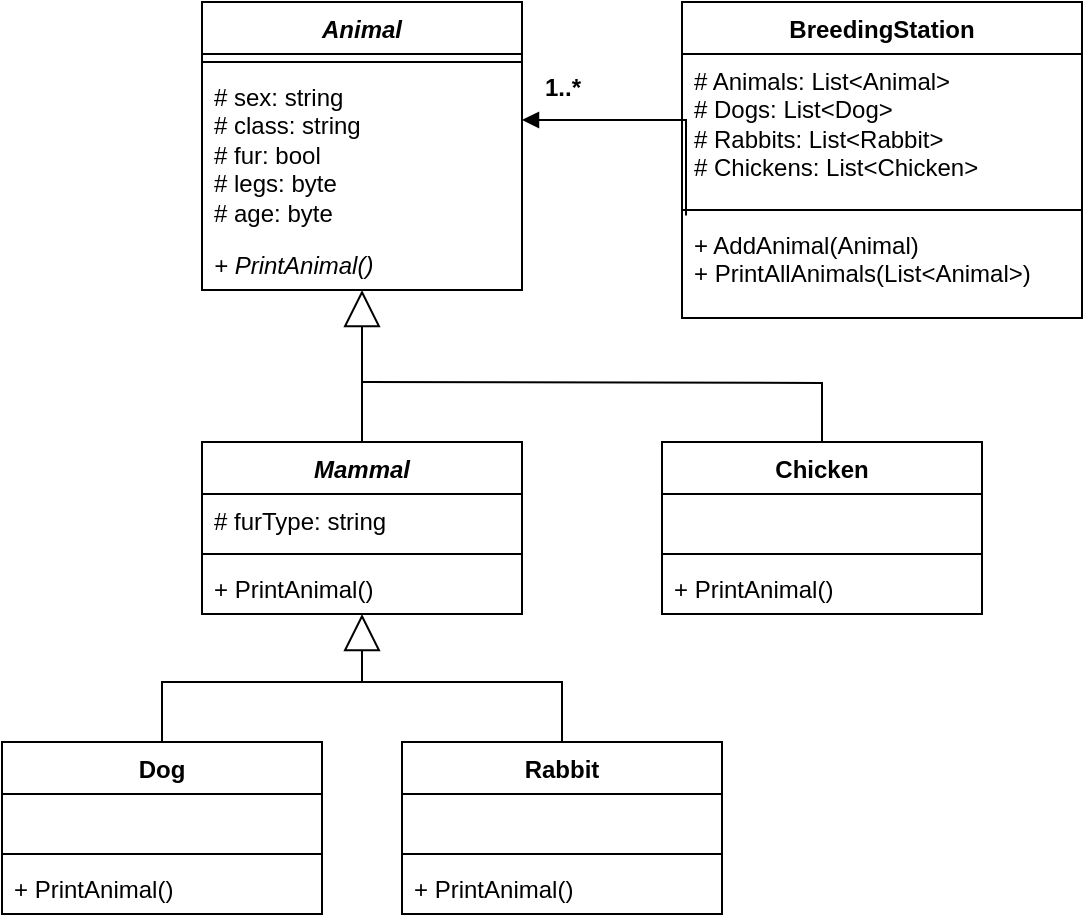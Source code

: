 <mxfile version="21.7.1" type="device">
  <diagram id="C5RBs43oDa-KdzZeNtuy" name="Page-1">
    <mxGraphModel dx="1877" dy="574" grid="1" gridSize="10" guides="1" tooltips="1" connect="1" arrows="1" fold="1" page="1" pageScale="1" pageWidth="827" pageHeight="1169" math="0" shadow="0">
      <root>
        <mxCell id="WIyWlLk6GJQsqaUBKTNV-0" />
        <mxCell id="WIyWlLk6GJQsqaUBKTNV-1" parent="WIyWlLk6GJQsqaUBKTNV-0" />
        <mxCell id="F7OVti9vhl8IU22amz1F-0" value="&lt;i&gt;Animal&lt;/i&gt;" style="swimlane;fontStyle=1;align=center;verticalAlign=top;childLayout=stackLayout;horizontal=1;startSize=26;horizontalStack=0;resizeParent=1;resizeParentMax=0;resizeLast=0;collapsible=1;marginBottom=0;whiteSpace=wrap;html=1;" vertex="1" parent="WIyWlLk6GJQsqaUBKTNV-1">
          <mxGeometry y="60" width="160" height="144" as="geometry" />
        </mxCell>
        <mxCell id="F7OVti9vhl8IU22amz1F-2" value="" style="line;strokeWidth=1;fillColor=none;align=left;verticalAlign=middle;spacingTop=-1;spacingLeft=3;spacingRight=3;rotatable=0;labelPosition=right;points=[];portConstraint=eastwest;strokeColor=inherit;" vertex="1" parent="F7OVti9vhl8IU22amz1F-0">
          <mxGeometry y="26" width="160" height="8" as="geometry" />
        </mxCell>
        <mxCell id="F7OVti9vhl8IU22amz1F-1" value="# sex: string&lt;br&gt;# class: string&lt;br style=&quot;border-color: var(--border-color);&quot;&gt;# fur: bool&lt;br&gt;# legs: byte&lt;br&gt;# age: byte" style="text;strokeColor=none;fillColor=none;align=left;verticalAlign=top;spacingLeft=4;spacingRight=4;overflow=hidden;rotatable=0;points=[[0,0.5],[1,0.5]];portConstraint=eastwest;whiteSpace=wrap;html=1;" vertex="1" parent="F7OVti9vhl8IU22amz1F-0">
          <mxGeometry y="34" width="160" height="84" as="geometry" />
        </mxCell>
        <mxCell id="F7OVti9vhl8IU22amz1F-3" value="&lt;i&gt;+ PrintAnimal()&lt;/i&gt;" style="text;strokeColor=none;fillColor=none;align=left;verticalAlign=top;spacingLeft=4;spacingRight=4;overflow=hidden;rotatable=0;points=[[0,0.5],[1,0.5]];portConstraint=eastwest;whiteSpace=wrap;html=1;" vertex="1" parent="F7OVti9vhl8IU22amz1F-0">
          <mxGeometry y="118" width="160" height="26" as="geometry" />
        </mxCell>
        <mxCell id="F7OVti9vhl8IU22amz1F-4" value="&lt;i&gt;Mammal&lt;/i&gt;" style="swimlane;fontStyle=1;align=center;verticalAlign=top;childLayout=stackLayout;horizontal=1;startSize=26;horizontalStack=0;resizeParent=1;resizeParentMax=0;resizeLast=0;collapsible=1;marginBottom=0;whiteSpace=wrap;html=1;" vertex="1" parent="WIyWlLk6GJQsqaUBKTNV-1">
          <mxGeometry y="280" width="160" height="86" as="geometry" />
        </mxCell>
        <mxCell id="F7OVti9vhl8IU22amz1F-5" value="# furType: string" style="text;strokeColor=none;fillColor=none;align=left;verticalAlign=top;spacingLeft=4;spacingRight=4;overflow=hidden;rotatable=0;points=[[0,0.5],[1,0.5]];portConstraint=eastwest;whiteSpace=wrap;html=1;" vertex="1" parent="F7OVti9vhl8IU22amz1F-4">
          <mxGeometry y="26" width="160" height="26" as="geometry" />
        </mxCell>
        <mxCell id="F7OVti9vhl8IU22amz1F-6" value="" style="line;strokeWidth=1;fillColor=none;align=left;verticalAlign=middle;spacingTop=-1;spacingLeft=3;spacingRight=3;rotatable=0;labelPosition=right;points=[];portConstraint=eastwest;strokeColor=inherit;" vertex="1" parent="F7OVti9vhl8IU22amz1F-4">
          <mxGeometry y="52" width="160" height="8" as="geometry" />
        </mxCell>
        <mxCell id="F7OVti9vhl8IU22amz1F-7" value="+ PrintAnimal()" style="text;strokeColor=none;fillColor=none;align=left;verticalAlign=top;spacingLeft=4;spacingRight=4;overflow=hidden;rotatable=0;points=[[0,0.5],[1,0.5]];portConstraint=eastwest;whiteSpace=wrap;html=1;" vertex="1" parent="F7OVti9vhl8IU22amz1F-4">
          <mxGeometry y="60" width="160" height="26" as="geometry" />
        </mxCell>
        <mxCell id="F7OVti9vhl8IU22amz1F-8" value="BreedingStation" style="swimlane;fontStyle=1;align=center;verticalAlign=top;childLayout=stackLayout;horizontal=1;startSize=26;horizontalStack=0;resizeParent=1;resizeParentMax=0;resizeLast=0;collapsible=1;marginBottom=0;whiteSpace=wrap;html=1;" vertex="1" parent="WIyWlLk6GJQsqaUBKTNV-1">
          <mxGeometry x="240" y="60" width="200" height="158" as="geometry" />
        </mxCell>
        <mxCell id="F7OVti9vhl8IU22amz1F-9" value="# Animals: List&amp;lt;Animal&amp;gt;&lt;br&gt;# Dogs: List&amp;lt;Dog&amp;gt;&lt;br&gt;# Rabbits: List&amp;lt;Rabbit&amp;gt;&lt;br&gt;# Chickens: List&amp;lt;Chicken&amp;gt;" style="text;strokeColor=none;fillColor=none;align=left;verticalAlign=top;spacingLeft=4;spacingRight=4;overflow=hidden;rotatable=0;points=[[0,0.5],[1,0.5]];portConstraint=eastwest;whiteSpace=wrap;html=1;" vertex="1" parent="F7OVti9vhl8IU22amz1F-8">
          <mxGeometry y="26" width="200" height="74" as="geometry" />
        </mxCell>
        <mxCell id="F7OVti9vhl8IU22amz1F-10" value="" style="line;strokeWidth=1;fillColor=none;align=left;verticalAlign=middle;spacingTop=-1;spacingLeft=3;spacingRight=3;rotatable=0;labelPosition=right;points=[];portConstraint=eastwest;strokeColor=inherit;" vertex="1" parent="F7OVti9vhl8IU22amz1F-8">
          <mxGeometry y="100" width="200" height="8" as="geometry" />
        </mxCell>
        <mxCell id="F7OVti9vhl8IU22amz1F-11" value="+ AddAnimal(Animal)&lt;br&gt;+ PrintAllAnimals(List&amp;lt;Animal&amp;gt;)" style="text;strokeColor=none;fillColor=none;align=left;verticalAlign=top;spacingLeft=4;spacingRight=4;overflow=hidden;rotatable=0;points=[[0,0.5],[1,0.5]];portConstraint=eastwest;whiteSpace=wrap;html=1;" vertex="1" parent="F7OVti9vhl8IU22amz1F-8">
          <mxGeometry y="108" width="200" height="50" as="geometry" />
        </mxCell>
        <mxCell id="F7OVti9vhl8IU22amz1F-12" value="" style="endArrow=block;endSize=16;endFill=0;html=1;rounded=0;exitX=0.5;exitY=0;exitDx=0;exitDy=0;" edge="1" parent="WIyWlLk6GJQsqaUBKTNV-1" source="F7OVti9vhl8IU22amz1F-4" target="F7OVti9vhl8IU22amz1F-3">
          <mxGeometry width="160" relative="1" as="geometry">
            <mxPoint x="340" y="290" as="sourcePoint" />
            <mxPoint x="500" y="290" as="targetPoint" />
          </mxGeometry>
        </mxCell>
        <mxCell id="F7OVti9vhl8IU22amz1F-13" value="" style="endArrow=block;endFill=1;html=1;edgeStyle=orthogonalEdgeStyle;align=left;verticalAlign=top;rounded=0;exitX=0.01;exitY=-0.024;exitDx=0;exitDy=0;exitPerimeter=0;" edge="1" parent="WIyWlLk6GJQsqaUBKTNV-1" source="F7OVti9vhl8IU22amz1F-11" target="F7OVti9vhl8IU22amz1F-1">
          <mxGeometry x="-1" relative="1" as="geometry">
            <mxPoint x="260" y="210" as="sourcePoint" />
            <mxPoint x="500" y="290" as="targetPoint" />
            <Array as="points">
              <mxPoint x="180" y="119" />
              <mxPoint x="180" y="119" />
            </Array>
          </mxGeometry>
        </mxCell>
        <mxCell id="F7OVti9vhl8IU22amz1F-15" value="1..*" style="text;align=center;fontStyle=1;verticalAlign=middle;spacingLeft=3;spacingRight=3;strokeColor=none;rotatable=0;points=[[0,0.5],[1,0.5]];portConstraint=eastwest;html=1;" vertex="1" parent="WIyWlLk6GJQsqaUBKTNV-1">
          <mxGeometry x="140" y="90" width="80" height="26" as="geometry" />
        </mxCell>
        <mxCell id="F7OVti9vhl8IU22amz1F-16" value="Dog" style="swimlane;fontStyle=1;align=center;verticalAlign=top;childLayout=stackLayout;horizontal=1;startSize=26;horizontalStack=0;resizeParent=1;resizeParentMax=0;resizeLast=0;collapsible=1;marginBottom=0;whiteSpace=wrap;html=1;" vertex="1" parent="WIyWlLk6GJQsqaUBKTNV-1">
          <mxGeometry x="-100" y="430" width="160" height="86" as="geometry" />
        </mxCell>
        <mxCell id="F7OVti9vhl8IU22amz1F-17" value="&amp;nbsp; &amp;nbsp;" style="text;strokeColor=none;fillColor=none;align=left;verticalAlign=top;spacingLeft=4;spacingRight=4;overflow=hidden;rotatable=0;points=[[0,0.5],[1,0.5]];portConstraint=eastwest;whiteSpace=wrap;html=1;" vertex="1" parent="F7OVti9vhl8IU22amz1F-16">
          <mxGeometry y="26" width="160" height="26" as="geometry" />
        </mxCell>
        <mxCell id="F7OVti9vhl8IU22amz1F-18" value="" style="line;strokeWidth=1;fillColor=none;align=left;verticalAlign=middle;spacingTop=-1;spacingLeft=3;spacingRight=3;rotatable=0;labelPosition=right;points=[];portConstraint=eastwest;strokeColor=inherit;" vertex="1" parent="F7OVti9vhl8IU22amz1F-16">
          <mxGeometry y="52" width="160" height="8" as="geometry" />
        </mxCell>
        <mxCell id="F7OVti9vhl8IU22amz1F-19" value="+ PrintAnimal()" style="text;strokeColor=none;fillColor=none;align=left;verticalAlign=top;spacingLeft=4;spacingRight=4;overflow=hidden;rotatable=0;points=[[0,0.5],[1,0.5]];portConstraint=eastwest;whiteSpace=wrap;html=1;" vertex="1" parent="F7OVti9vhl8IU22amz1F-16">
          <mxGeometry y="60" width="160" height="26" as="geometry" />
        </mxCell>
        <mxCell id="F7OVti9vhl8IU22amz1F-20" value="Rabbit" style="swimlane;fontStyle=1;align=center;verticalAlign=top;childLayout=stackLayout;horizontal=1;startSize=26;horizontalStack=0;resizeParent=1;resizeParentMax=0;resizeLast=0;collapsible=1;marginBottom=0;whiteSpace=wrap;html=1;" vertex="1" parent="WIyWlLk6GJQsqaUBKTNV-1">
          <mxGeometry x="100" y="430" width="160" height="86" as="geometry" />
        </mxCell>
        <mxCell id="F7OVti9vhl8IU22amz1F-21" value="&amp;nbsp; &amp;nbsp;" style="text;strokeColor=none;fillColor=none;align=left;verticalAlign=top;spacingLeft=4;spacingRight=4;overflow=hidden;rotatable=0;points=[[0,0.5],[1,0.5]];portConstraint=eastwest;whiteSpace=wrap;html=1;" vertex="1" parent="F7OVti9vhl8IU22amz1F-20">
          <mxGeometry y="26" width="160" height="26" as="geometry" />
        </mxCell>
        <mxCell id="F7OVti9vhl8IU22amz1F-22" value="" style="line;strokeWidth=1;fillColor=none;align=left;verticalAlign=middle;spacingTop=-1;spacingLeft=3;spacingRight=3;rotatable=0;labelPosition=right;points=[];portConstraint=eastwest;strokeColor=inherit;" vertex="1" parent="F7OVti9vhl8IU22amz1F-20">
          <mxGeometry y="52" width="160" height="8" as="geometry" />
        </mxCell>
        <mxCell id="F7OVti9vhl8IU22amz1F-23" value="+ PrintAnimal()" style="text;strokeColor=none;fillColor=none;align=left;verticalAlign=top;spacingLeft=4;spacingRight=4;overflow=hidden;rotatable=0;points=[[0,0.5],[1,0.5]];portConstraint=eastwest;whiteSpace=wrap;html=1;" vertex="1" parent="F7OVti9vhl8IU22amz1F-20">
          <mxGeometry y="60" width="160" height="26" as="geometry" />
        </mxCell>
        <mxCell id="F7OVti9vhl8IU22amz1F-24" value="" style="endArrow=none;html=1;edgeStyle=orthogonalEdgeStyle;rounded=0;exitX=0.5;exitY=0;exitDx=0;exitDy=0;entryX=0.5;entryY=0;entryDx=0;entryDy=0;" edge="1" parent="WIyWlLk6GJQsqaUBKTNV-1" source="F7OVti9vhl8IU22amz1F-16" target="F7OVti9vhl8IU22amz1F-20">
          <mxGeometry relative="1" as="geometry">
            <mxPoint x="-20" y="410" as="sourcePoint" />
            <mxPoint x="180" y="410" as="targetPoint" />
            <Array as="points">
              <mxPoint x="-20" y="400" />
              <mxPoint x="180" y="400" />
            </Array>
          </mxGeometry>
        </mxCell>
        <mxCell id="F7OVti9vhl8IU22amz1F-27" value="" style="endArrow=block;endSize=16;endFill=0;html=1;rounded=0;" edge="1" parent="WIyWlLk6GJQsqaUBKTNV-1" target="F7OVti9vhl8IU22amz1F-7">
          <mxGeometry width="160" relative="1" as="geometry">
            <mxPoint x="80" y="400" as="sourcePoint" />
            <mxPoint x="90" y="214" as="targetPoint" />
          </mxGeometry>
        </mxCell>
        <mxCell id="F7OVti9vhl8IU22amz1F-29" value="Chicken" style="swimlane;fontStyle=1;align=center;verticalAlign=top;childLayout=stackLayout;horizontal=1;startSize=26;horizontalStack=0;resizeParent=1;resizeParentMax=0;resizeLast=0;collapsible=1;marginBottom=0;whiteSpace=wrap;html=1;" vertex="1" parent="WIyWlLk6GJQsqaUBKTNV-1">
          <mxGeometry x="230" y="280" width="160" height="86" as="geometry" />
        </mxCell>
        <mxCell id="F7OVti9vhl8IU22amz1F-30" value="&amp;nbsp; &amp;nbsp;" style="text;strokeColor=none;fillColor=none;align=left;verticalAlign=top;spacingLeft=4;spacingRight=4;overflow=hidden;rotatable=0;points=[[0,0.5],[1,0.5]];portConstraint=eastwest;whiteSpace=wrap;html=1;" vertex="1" parent="F7OVti9vhl8IU22amz1F-29">
          <mxGeometry y="26" width="160" height="26" as="geometry" />
        </mxCell>
        <mxCell id="F7OVti9vhl8IU22amz1F-31" value="" style="line;strokeWidth=1;fillColor=none;align=left;verticalAlign=middle;spacingTop=-1;spacingLeft=3;spacingRight=3;rotatable=0;labelPosition=right;points=[];portConstraint=eastwest;strokeColor=inherit;" vertex="1" parent="F7OVti9vhl8IU22amz1F-29">
          <mxGeometry y="52" width="160" height="8" as="geometry" />
        </mxCell>
        <mxCell id="F7OVti9vhl8IU22amz1F-32" value="+ PrintAnimal()" style="text;strokeColor=none;fillColor=none;align=left;verticalAlign=top;spacingLeft=4;spacingRight=4;overflow=hidden;rotatable=0;points=[[0,0.5],[1,0.5]];portConstraint=eastwest;whiteSpace=wrap;html=1;" vertex="1" parent="F7OVti9vhl8IU22amz1F-29">
          <mxGeometry y="60" width="160" height="26" as="geometry" />
        </mxCell>
        <mxCell id="F7OVti9vhl8IU22amz1F-33" value="" style="endArrow=none;html=1;edgeStyle=orthogonalEdgeStyle;rounded=0;entryX=0.5;entryY=0;entryDx=0;entryDy=0;" edge="1" parent="WIyWlLk6GJQsqaUBKTNV-1" target="F7OVti9vhl8IU22amz1F-29">
          <mxGeometry relative="1" as="geometry">
            <mxPoint x="80" y="250" as="sourcePoint" />
            <mxPoint x="450" y="230" as="targetPoint" />
          </mxGeometry>
        </mxCell>
      </root>
    </mxGraphModel>
  </diagram>
</mxfile>
